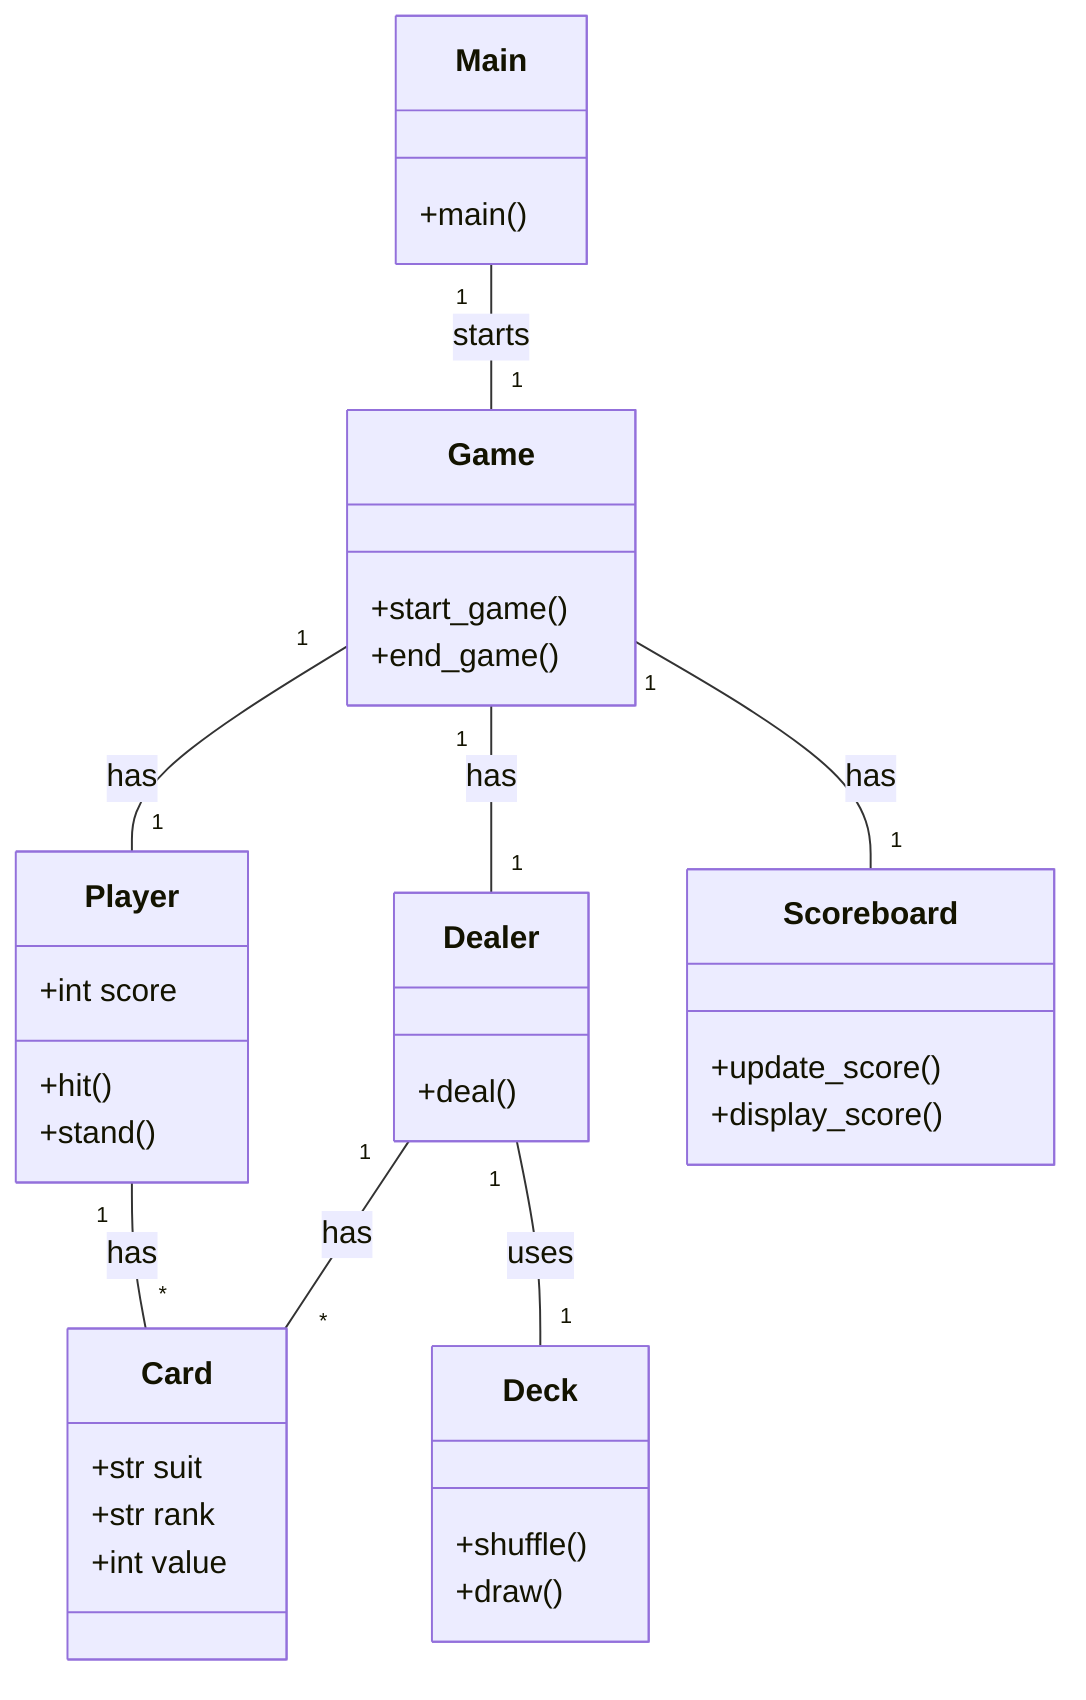classDiagram
    class Main{
        +main()
    }
    class Game{
        +start_game()
        +end_game()
    }
    class Player{
        +hit()
        +stand()
        +int score
    }
    class Dealer{
        +deal()
    }
    class Card{
        +str suit
        +str rank
        +int value
    }
    class Deck{
        +shuffle()
        +draw()
    }
    class Scoreboard{
        +update_score()
        +display_score()
    }
    Main "1" -- "1" Game: starts
    Game "1" -- "1" Player: has
    Game "1" -- "1" Dealer: has
    Game "1" -- "1" Scoreboard: has
    Player "1" -- "*" Card: has
    Dealer "1" -- "*" Card: has
    Dealer "1" -- "1" Deck: uses